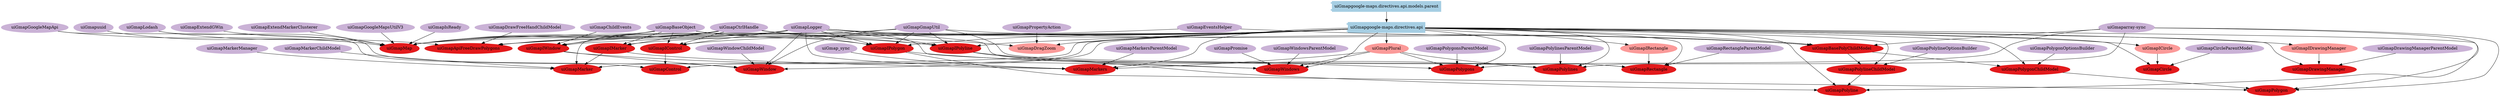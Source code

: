 digraph dependencies {
  node[shape="component",style="filled",colorscheme=paired12]


    node[shape="component"]
    "uiGmapgoogle-maps.directives.api"[label="uiGmapgoogle-maps.directives.api", color=1]

    
      "uiGmapgoogle-maps.directives.api.models.parent"[label="uiGmapgoogle-maps.directives.api.models.parent", color=1]
      "uiGmapgoogle-maps.directives.api.models.parent" -> "uiGmapgoogle-maps.directives.api"
    


    node[shape="ellipse"]
    


    

    
      "uiGmapDragZoom"[label="uiGmapDragZoom", color=5]
      "uiGmapgoogle-maps.directives.api" -> "uiGmapDragZoom"
    
      "uiGmapICircle"[label="uiGmapICircle", color=5]
      "uiGmapgoogle-maps.directives.api" -> "uiGmapICircle"
    
      "uiGmapIDrawingManager"[label="uiGmapIDrawingManager", color=5]
      "uiGmapgoogle-maps.directives.api" -> "uiGmapIDrawingManager"
    
      "uiGmapIRectangle"[label="uiGmapIRectangle", color=5]
      "uiGmapgoogle-maps.directives.api" -> "uiGmapIRectangle"
    
      "uiGmapPlural"[label="uiGmapPlural", color=5]
      "uiGmapgoogle-maps.directives.api" -> "uiGmapPlural"
    

    
      "uiGmapBasePolyChildModel"[label="uiGmapBasePolyChildModel", color=6]
      "uiGmapgoogle-maps.directives.api" -> "uiGmapBasePolyChildModel"
    
      "uiGmapPolygonChildModel"[label="uiGmapPolygonChildModel", color=6]
      "uiGmapgoogle-maps.directives.api" -> "uiGmapPolygonChildModel"
    
      "uiGmapPolylineChildModel"[label="uiGmapPolylineChildModel", color=6]
      "uiGmapgoogle-maps.directives.api" -> "uiGmapPolylineChildModel"
    
      "uiGmapCircle"[label="uiGmapCircle", color=6]
      "uiGmapgoogle-maps.directives.api" -> "uiGmapCircle"
    
      "uiGmapControl"[label="uiGmapControl", color=6]
      "uiGmapgoogle-maps.directives.api" -> "uiGmapControl"
    
      "uiGmapDrawingManager"[label="uiGmapDrawingManager", color=6]
      "uiGmapgoogle-maps.directives.api" -> "uiGmapDrawingManager"
    
      "uiGmapApiFreeDrawPolygons"[label="uiGmapApiFreeDrawPolygons", color=6]
      "uiGmapgoogle-maps.directives.api" -> "uiGmapApiFreeDrawPolygons"
    
      "uiGmapIControl"[label="uiGmapIControl", color=6]
      "uiGmapgoogle-maps.directives.api" -> "uiGmapIControl"
    
      "uiGmapIMarker"[label="uiGmapIMarker", color=6]
      "uiGmapgoogle-maps.directives.api" -> "uiGmapIMarker"
    
      "uiGmapIPolygon"[label="uiGmapIPolygon", color=6]
      "uiGmapgoogle-maps.directives.api" -> "uiGmapIPolygon"
    
      "uiGmapIPolyline"[label="uiGmapIPolyline", color=6]
      "uiGmapgoogle-maps.directives.api" -> "uiGmapIPolyline"
    
      "uiGmapIWindow"[label="uiGmapIWindow", color=6]
      "uiGmapgoogle-maps.directives.api" -> "uiGmapIWindow"
    
      "uiGmapMap"[label="uiGmapMap", color=6]
      "uiGmapgoogle-maps.directives.api" -> "uiGmapMap"
    
      "uiGmapMarker"[label="uiGmapMarker", color=6]
      "uiGmapgoogle-maps.directives.api" -> "uiGmapMarker"
    
      "uiGmapMarkers"[label="uiGmapMarkers", color=6]
      "uiGmapgoogle-maps.directives.api" -> "uiGmapMarkers"
    
      "uiGmapPolygon"[label="uiGmapPolygon", color=6]
      "uiGmapgoogle-maps.directives.api" -> "uiGmapPolygon"
    
      "uiGmapPolygons"[label="uiGmapPolygons", color=6]
      "uiGmapgoogle-maps.directives.api" -> "uiGmapPolygons"
    
      "uiGmapPolyline"[label="uiGmapPolyline", color=6]
      "uiGmapgoogle-maps.directives.api" -> "uiGmapPolyline"
    
      "uiGmapPolylines"[label="uiGmapPolylines", color=6]
      "uiGmapgoogle-maps.directives.api" -> "uiGmapPolylines"
    
      "uiGmapRectangle"[label="uiGmapRectangle", color=6]
      "uiGmapgoogle-maps.directives.api" -> "uiGmapRectangle"
    
      "uiGmapWindow"[label="uiGmapWindow", color=6]
      "uiGmapgoogle-maps.directives.api" -> "uiGmapWindow"
    
      "uiGmapWindows"[label="uiGmapWindows", color=6]
      "uiGmapgoogle-maps.directives.api" -> "uiGmapWindows"
    

    node[shape="cds"]
    

    









    node[shape="ellipse",style="filled", color=9]
    

    


    

    
      
        "uiGmapCtrlHandle"[label="uiGmapCtrlHandle"]
        "uiGmapCtrlHandle" -> "uiGmapDragZoom"
      
        "uiGmapPropertyAction"[label="uiGmapPropertyAction"]
        "uiGmapPropertyAction" -> "uiGmapDragZoom"
      
    
      
    
      
    
      
    
      
    

    
      
        "uiGmapLogger"[label="uiGmapLogger"]
        "uiGmapLogger" -> "uiGmapBasePolyChildModel"
      
        "uiGmaparray-sync"[label="uiGmaparray-sync"]
        "uiGmaparray-sync" -> "uiGmapBasePolyChildModel"
      
        "uiGmapGmapUtil"[label="uiGmapGmapUtil"]
        "uiGmapGmapUtil" -> "uiGmapBasePolyChildModel"
      
        "uiGmapEventsHelper"[label="uiGmapEventsHelper"]
        "uiGmapEventsHelper" -> "uiGmapBasePolyChildModel"
      
    
      
        "uiGmapBasePolyChildModel"[label="uiGmapBasePolyChildModel"]
        "uiGmapBasePolyChildModel" -> "uiGmapPolygonChildModel"
      
        "uiGmapPolygonOptionsBuilder"[label="uiGmapPolygonOptionsBuilder"]
        "uiGmapPolygonOptionsBuilder" -> "uiGmapPolygonChildModel"
      
    
      
        "uiGmapBasePolyChildModel"[label="uiGmapBasePolyChildModel"]
        "uiGmapBasePolyChildModel" -> "uiGmapPolylineChildModel"
      
        "uiGmapPolylineOptionsBuilder"[label="uiGmapPolylineOptionsBuilder"]
        "uiGmapPolylineOptionsBuilder" -> "uiGmapPolylineChildModel"
      
    
      
        "uiGmapICircle"[label="uiGmapICircle"]
        "uiGmapICircle" -> "uiGmapCircle"
      
        "uiGmapCircleParentModel"[label="uiGmapCircleParentModel"]
        "uiGmapCircleParentModel" -> "uiGmapCircle"
      
    
      
        "uiGmapIControl"[label="uiGmapIControl"]
        "uiGmapIControl" -> "uiGmapControl"
      
        "uiGmapGoogleMapApi"[label="uiGmapGoogleMapApi"]
        "uiGmapGoogleMapApi" -> "uiGmapControl"
      
    
      
        "uiGmapIDrawingManager"[label="uiGmapIDrawingManager"]
        "uiGmapIDrawingManager" -> "uiGmapDrawingManager"
      
        "uiGmapDrawingManagerParentModel"[label="uiGmapDrawingManagerParentModel"]
        "uiGmapDrawingManagerParentModel" -> "uiGmapDrawingManager"
      
    
      
        "uiGmapLogger"[label="uiGmapLogger"]
        "uiGmapLogger" -> "uiGmapApiFreeDrawPolygons"
      
        "uiGmapBaseObject"[label="uiGmapBaseObject"]
        "uiGmapBaseObject" -> "uiGmapApiFreeDrawPolygons"
      
        "uiGmapCtrlHandle"[label="uiGmapCtrlHandle"]
        "uiGmapCtrlHandle" -> "uiGmapApiFreeDrawPolygons"
      
        "uiGmapDrawFreeHandChildModel"[label="uiGmapDrawFreeHandChildModel"]
        "uiGmapDrawFreeHandChildModel" -> "uiGmapApiFreeDrawPolygons"
      
        "uiGmapLodash"[label="uiGmapLodash"]
        "uiGmapLodash" -> "uiGmapApiFreeDrawPolygons"
      
    
      
        "uiGmapBaseObject"[label="uiGmapBaseObject"]
        "uiGmapBaseObject" -> "uiGmapIControl"
      
        "uiGmapLogger"[label="uiGmapLogger"]
        "uiGmapLogger" -> "uiGmapIControl"
      
        "uiGmapCtrlHandle"[label="uiGmapCtrlHandle"]
        "uiGmapCtrlHandle" -> "uiGmapIControl"
      
    
      
        "uiGmapBaseObject"[label="uiGmapBaseObject"]
        "uiGmapBaseObject" -> "uiGmapIMarker"
      
        "uiGmapCtrlHandle"[label="uiGmapCtrlHandle"]
        "uiGmapCtrlHandle" -> "uiGmapIMarker"
      
    
      
        "uiGmapGmapUtil"[label="uiGmapGmapUtil"]
        "uiGmapGmapUtil" -> "uiGmapIPolygon"
      
        "uiGmapBaseObject"[label="uiGmapBaseObject"]
        "uiGmapBaseObject" -> "uiGmapIPolygon"
      
        "uiGmapLogger"[label="uiGmapLogger"]
        "uiGmapLogger" -> "uiGmapIPolygon"
      
        "uiGmapCtrlHandle"[label="uiGmapCtrlHandle"]
        "uiGmapCtrlHandle" -> "uiGmapIPolygon"
      
    
      
        "uiGmapGmapUtil"[label="uiGmapGmapUtil"]
        "uiGmapGmapUtil" -> "uiGmapIPolyline"
      
        "uiGmapBaseObject"[label="uiGmapBaseObject"]
        "uiGmapBaseObject" -> "uiGmapIPolyline"
      
        "uiGmapLogger"[label="uiGmapLogger"]
        "uiGmapLogger" -> "uiGmapIPolyline"
      
        "uiGmapCtrlHandle"[label="uiGmapCtrlHandle"]
        "uiGmapCtrlHandle" -> "uiGmapIPolyline"
      
    
      
        "uiGmapBaseObject"[label="uiGmapBaseObject"]
        "uiGmapBaseObject" -> "uiGmapIWindow"
      
        "uiGmapChildEvents"[label="uiGmapChildEvents"]
        "uiGmapChildEvents" -> "uiGmapIWindow"
      
        "uiGmapCtrlHandle"[label="uiGmapCtrlHandle"]
        "uiGmapCtrlHandle" -> "uiGmapIWindow"
      
    
      
        "uiGmapLogger"[label="uiGmapLogger"]
        "uiGmapLogger" -> "uiGmapMap"
      
        "uiGmapGmapUtil"[label="uiGmapGmapUtil"]
        "uiGmapGmapUtil" -> "uiGmapMap"
      
        "uiGmapBaseObject"[label="uiGmapBaseObject"]
        "uiGmapBaseObject" -> "uiGmapMap"
      
        "uiGmapCtrlHandle"[label="uiGmapCtrlHandle"]
        "uiGmapCtrlHandle" -> "uiGmapMap"
      
        "uiGmapIsReady"[label="uiGmapIsReady"]
        "uiGmapIsReady" -> "uiGmapMap"
      
        "uiGmapuuid"[label="uiGmapuuid"]
        "uiGmapuuid" -> "uiGmapMap"
      
        "uiGmapExtendGWin"[label="uiGmapExtendGWin"]
        "uiGmapExtendGWin" -> "uiGmapMap"
      
        "uiGmapExtendMarkerClusterer"[label="uiGmapExtendMarkerClusterer"]
        "uiGmapExtendMarkerClusterer" -> "uiGmapMap"
      
        "uiGmapGoogleMapsUtilV3"[label="uiGmapGoogleMapsUtilV3"]
        "uiGmapGoogleMapsUtilV3" -> "uiGmapMap"
      
        "uiGmapGoogleMapApi"[label="uiGmapGoogleMapApi"]
        "uiGmapGoogleMapApi" -> "uiGmapMap"
      
        "uiGmapEventsHelper"[label="uiGmapEventsHelper"]
        "uiGmapEventsHelper" -> "uiGmapMap"
      
    
      
        "uiGmapIMarker"[label="uiGmapIMarker"]
        "uiGmapIMarker" -> "uiGmapMarker"
      
        "uiGmapMarkerChildModel"[label="uiGmapMarkerChildModel"]
        "uiGmapMarkerChildModel" -> "uiGmapMarker"
      
        "uiGmapMarkerManager"[label="uiGmapMarkerManager"]
        "uiGmapMarkerManager" -> "uiGmapMarker"
      
        "uiGmapLogger"[label="uiGmapLogger"]
        "uiGmapLogger" -> "uiGmapMarker"
      
    
      
        "uiGmapIMarker"[label="uiGmapIMarker"]
        "uiGmapIMarker" -> "uiGmapMarkers"
      
        "uiGmapPlural"[label="uiGmapPlural"]
        "uiGmapPlural" -> "uiGmapMarkers"
      
        "uiGmapMarkersParentModel"[label="uiGmapMarkersParentModel"]
        "uiGmapMarkersParentModel" -> "uiGmapMarkers"
      
        "uiGmap_sync"[label="uiGmap_sync"]
        "uiGmap_sync" -> "uiGmapMarkers"
      
        "uiGmapLogger"[label="uiGmapLogger"]
        "uiGmapLogger" -> "uiGmapMarkers"
      
    
      
        "uiGmapIPolygon"[label="uiGmapIPolygon"]
        "uiGmapIPolygon" -> "uiGmapPolygon"
      
        "uiGmaparray-sync"[label="uiGmaparray-sync"]
        "uiGmaparray-sync" -> "uiGmapPolygon"
      
        "uiGmapPolygonChildModel"[label="uiGmapPolygonChildModel"]
        "uiGmapPolygonChildModel" -> "uiGmapPolygon"
      
    
      
        "uiGmapIPolygon"[label="uiGmapIPolygon"]
        "uiGmapIPolygon" -> "uiGmapPolygons"
      
        "uiGmaparray-sync"[label="uiGmaparray-sync"]
        "uiGmaparray-sync" -> "uiGmapPolygons"
      
        "uiGmapPolygonsParentModel"[label="uiGmapPolygonsParentModel"]
        "uiGmapPolygonsParentModel" -> "uiGmapPolygons"
      
        "uiGmapPlural"[label="uiGmapPlural"]
        "uiGmapPlural" -> "uiGmapPolygons"
      
    
      
        "uiGmapIPolyline"[label="uiGmapIPolyline"]
        "uiGmapIPolyline" -> "uiGmapPolyline"
      
        "uiGmaparray-sync"[label="uiGmaparray-sync"]
        "uiGmaparray-sync" -> "uiGmapPolyline"
      
        "uiGmapPolylineChildModel"[label="uiGmapPolylineChildModel"]
        "uiGmapPolylineChildModel" -> "uiGmapPolyline"
      
    
      
        "uiGmapIPolyline"[label="uiGmapIPolyline"]
        "uiGmapIPolyline" -> "uiGmapPolylines"
      
        "uiGmaparray-sync"[label="uiGmaparray-sync"]
        "uiGmaparray-sync" -> "uiGmapPolylines"
      
        "uiGmapPolylinesParentModel"[label="uiGmapPolylinesParentModel"]
        "uiGmapPolylinesParentModel" -> "uiGmapPolylines"
      
        "uiGmapPlural"[label="uiGmapPlural"]
        "uiGmapPlural" -> "uiGmapPolylines"
      
    
      
        "uiGmapLogger"[label="uiGmapLogger"]
        "uiGmapLogger" -> "uiGmapRectangle"
      
        "uiGmapGmapUtil"[label="uiGmapGmapUtil"]
        "uiGmapGmapUtil" -> "uiGmapRectangle"
      
        "uiGmapIRectangle"[label="uiGmapIRectangle"]
        "uiGmapIRectangle" -> "uiGmapRectangle"
      
        "uiGmapRectangleParentModel"[label="uiGmapRectangleParentModel"]
        "uiGmapRectangleParentModel" -> "uiGmapRectangle"
      
    
      
        "uiGmapIWindow"[label="uiGmapIWindow"]
        "uiGmapIWindow" -> "uiGmapWindow"
      
        "uiGmapGmapUtil"[label="uiGmapGmapUtil"]
        "uiGmapGmapUtil" -> "uiGmapWindow"
      
        "uiGmapWindowChildModel"[label="uiGmapWindowChildModel"]
        "uiGmapWindowChildModel" -> "uiGmapWindow"
      
        "uiGmapLodash"[label="uiGmapLodash"]
        "uiGmapLodash" -> "uiGmapWindow"
      
        "uiGmapLogger"[label="uiGmapLogger"]
        "uiGmapLogger" -> "uiGmapWindow"
      
    
      
        "uiGmapIWindow"[label="uiGmapIWindow"]
        "uiGmapIWindow" -> "uiGmapWindows"
      
        "uiGmapPlural"[label="uiGmapPlural"]
        "uiGmapPlural" -> "uiGmapWindows"
      
        "uiGmapWindowsParentModel"[label="uiGmapWindowsParentModel"]
        "uiGmapWindowsParentModel" -> "uiGmapWindows"
      
        "uiGmapPromise"[label="uiGmapPromise"]
        "uiGmapPromise" -> "uiGmapWindows"
      
        "uiGmapLogger"[label="uiGmapLogger"]
        "uiGmapLogger" -> "uiGmapWindows"
      
    

    


}
